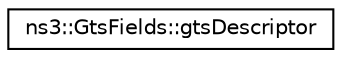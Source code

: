 digraph "Graphical Class Hierarchy"
{
 // LATEX_PDF_SIZE
  edge [fontname="Helvetica",fontsize="10",labelfontname="Helvetica",labelfontsize="10"];
  node [fontname="Helvetica",fontsize="10",shape=record];
  rankdir="LR";
  Node0 [label="ns3::GtsFields::gtsDescriptor",height=0.2,width=0.4,color="black", fillcolor="white", style="filled",URL="$structns3_1_1_gts_fields_1_1gts_descriptor.html",tooltip=" "];
}
